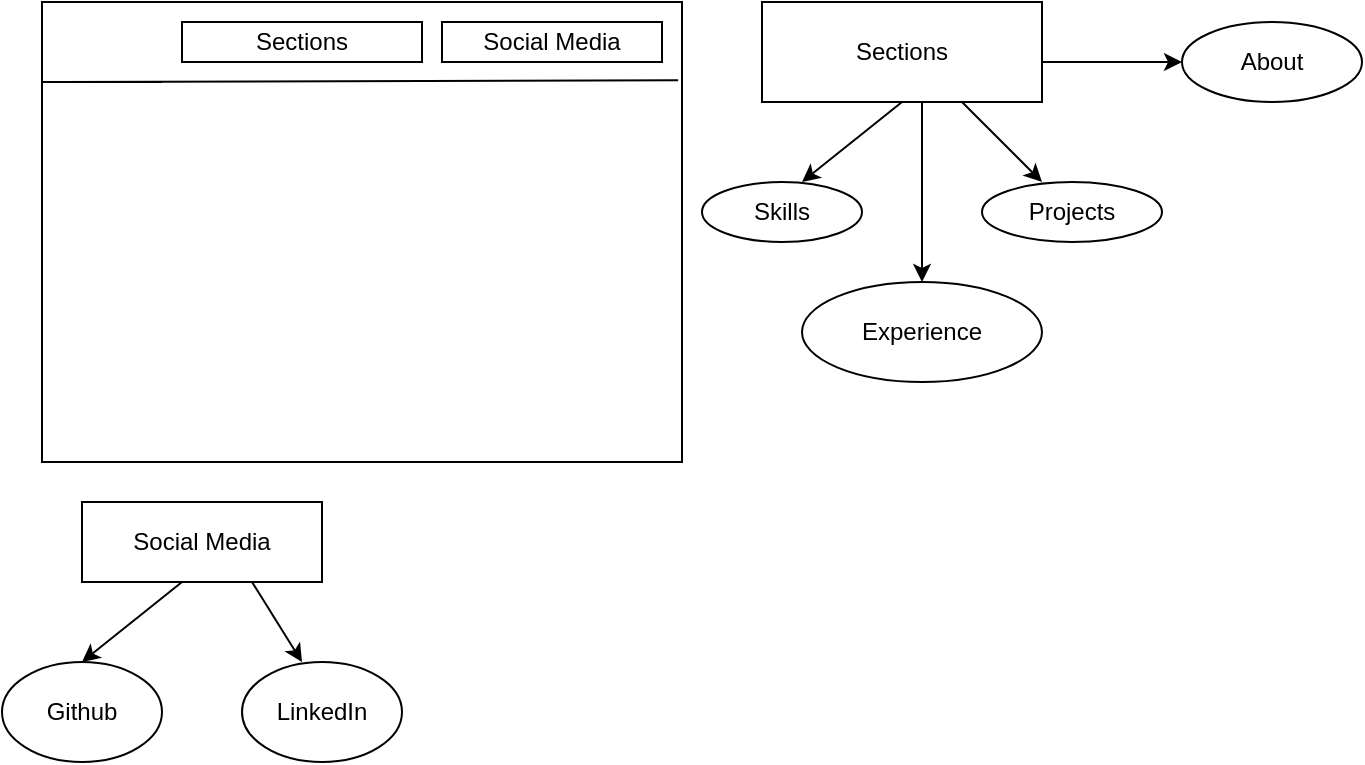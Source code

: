 <mxfile version="21.3.8" type="device">
  <diagram name="Page-1" id="YhIgGLHVPlEWRWnYDYCQ">
    <mxGraphModel dx="910" dy="476" grid="1" gridSize="10" guides="1" tooltips="1" connect="1" arrows="1" fold="1" page="1" pageScale="1" pageWidth="850" pageHeight="1100" math="0" shadow="0">
      <root>
        <mxCell id="0" />
        <mxCell id="1" parent="0" />
        <mxCell id="hOt4riJDtHdhFgjY0HmI-1" value="" style="rounded=0;whiteSpace=wrap;html=1;" vertex="1" parent="1">
          <mxGeometry x="30" y="20" width="320" height="230" as="geometry" />
        </mxCell>
        <mxCell id="hOt4riJDtHdhFgjY0HmI-2" value="" style="endArrow=none;html=1;rounded=0;entryX=0.994;entryY=0.17;entryDx=0;entryDy=0;entryPerimeter=0;" edge="1" parent="1" target="hOt4riJDtHdhFgjY0HmI-1">
          <mxGeometry width="50" height="50" relative="1" as="geometry">
            <mxPoint x="40" y="60" as="sourcePoint" />
            <mxPoint x="90" y="10" as="targetPoint" />
            <Array as="points" />
          </mxGeometry>
        </mxCell>
        <mxCell id="hOt4riJDtHdhFgjY0HmI-3" value="Social Media" style="rounded=0;whiteSpace=wrap;html=1;" vertex="1" parent="1">
          <mxGeometry x="230" y="30" width="110" height="20" as="geometry" />
        </mxCell>
        <mxCell id="hOt4riJDtHdhFgjY0HmI-4" value="Sections" style="rounded=0;whiteSpace=wrap;html=1;" vertex="1" parent="1">
          <mxGeometry x="100" y="30" width="120" height="20" as="geometry" />
        </mxCell>
        <mxCell id="hOt4riJDtHdhFgjY0HmI-5" value="Sections" style="rounded=0;whiteSpace=wrap;html=1;" vertex="1" parent="1">
          <mxGeometry x="390" y="20" width="140" height="50" as="geometry" />
        </mxCell>
        <mxCell id="hOt4riJDtHdhFgjY0HmI-6" value="" style="endArrow=classic;html=1;rounded=0;" edge="1" parent="1">
          <mxGeometry width="50" height="50" relative="1" as="geometry">
            <mxPoint x="530" y="50" as="sourcePoint" />
            <mxPoint x="600" y="50" as="targetPoint" />
          </mxGeometry>
        </mxCell>
        <mxCell id="hOt4riJDtHdhFgjY0HmI-7" value="" style="endArrow=classic;html=1;rounded=0;" edge="1" parent="1">
          <mxGeometry width="50" height="50" relative="1" as="geometry">
            <mxPoint x="460" y="70" as="sourcePoint" />
            <mxPoint x="410" y="110" as="targetPoint" />
          </mxGeometry>
        </mxCell>
        <mxCell id="hOt4riJDtHdhFgjY0HmI-10" value="" style="endArrow=classic;html=1;rounded=0;" edge="1" parent="1">
          <mxGeometry width="50" height="50" relative="1" as="geometry">
            <mxPoint x="490" y="70" as="sourcePoint" />
            <mxPoint x="530" y="110" as="targetPoint" />
          </mxGeometry>
        </mxCell>
        <mxCell id="hOt4riJDtHdhFgjY0HmI-11" value="Skills" style="ellipse;whiteSpace=wrap;html=1;" vertex="1" parent="1">
          <mxGeometry x="360" y="110" width="80" height="30" as="geometry" />
        </mxCell>
        <mxCell id="hOt4riJDtHdhFgjY0HmI-12" value="Projects" style="ellipse;whiteSpace=wrap;html=1;" vertex="1" parent="1">
          <mxGeometry x="500" y="110" width="90" height="30" as="geometry" />
        </mxCell>
        <mxCell id="hOt4riJDtHdhFgjY0HmI-13" value="About" style="ellipse;whiteSpace=wrap;html=1;" vertex="1" parent="1">
          <mxGeometry x="600" y="30" width="90" height="40" as="geometry" />
        </mxCell>
        <mxCell id="hOt4riJDtHdhFgjY0HmI-17" value="Experience" style="ellipse;whiteSpace=wrap;html=1;" vertex="1" parent="1">
          <mxGeometry x="410" y="160" width="120" height="50" as="geometry" />
        </mxCell>
        <mxCell id="hOt4riJDtHdhFgjY0HmI-18" value="" style="endArrow=classic;html=1;rounded=0;entryX=0.5;entryY=0;entryDx=0;entryDy=0;" edge="1" parent="1" target="hOt4riJDtHdhFgjY0HmI-17">
          <mxGeometry width="50" height="50" relative="1" as="geometry">
            <mxPoint x="470" y="70" as="sourcePoint" />
            <mxPoint x="510" y="110" as="targetPoint" />
          </mxGeometry>
        </mxCell>
        <mxCell id="hOt4riJDtHdhFgjY0HmI-19" value="Social Media" style="rounded=0;whiteSpace=wrap;html=1;" vertex="1" parent="1">
          <mxGeometry x="50" y="270" width="120" height="40" as="geometry" />
        </mxCell>
        <mxCell id="hOt4riJDtHdhFgjY0HmI-20" value="" style="endArrow=classic;html=1;rounded=0;" edge="1" parent="1">
          <mxGeometry width="50" height="50" relative="1" as="geometry">
            <mxPoint x="100" y="310" as="sourcePoint" />
            <mxPoint x="50" y="350" as="targetPoint" />
          </mxGeometry>
        </mxCell>
        <mxCell id="hOt4riJDtHdhFgjY0HmI-21" value="" style="endArrow=classic;html=1;rounded=0;" edge="1" parent="1">
          <mxGeometry width="50" height="50" relative="1" as="geometry">
            <mxPoint x="135" y="310" as="sourcePoint" />
            <mxPoint x="160" y="350" as="targetPoint" />
          </mxGeometry>
        </mxCell>
        <mxCell id="hOt4riJDtHdhFgjY0HmI-22" value="Github" style="ellipse;whiteSpace=wrap;html=1;" vertex="1" parent="1">
          <mxGeometry x="10" y="350" width="80" height="50" as="geometry" />
        </mxCell>
        <mxCell id="hOt4riJDtHdhFgjY0HmI-23" value="LinkedIn" style="ellipse;whiteSpace=wrap;html=1;" vertex="1" parent="1">
          <mxGeometry x="130" y="350" width="80" height="50" as="geometry" />
        </mxCell>
        <mxCell id="hOt4riJDtHdhFgjY0HmI-24" value="" style="endArrow=none;html=1;rounded=0;" edge="1" parent="1">
          <mxGeometry width="50" height="50" relative="1" as="geometry">
            <mxPoint x="30" y="60" as="sourcePoint" />
            <mxPoint x="90" y="60" as="targetPoint" />
          </mxGeometry>
        </mxCell>
      </root>
    </mxGraphModel>
  </diagram>
</mxfile>
